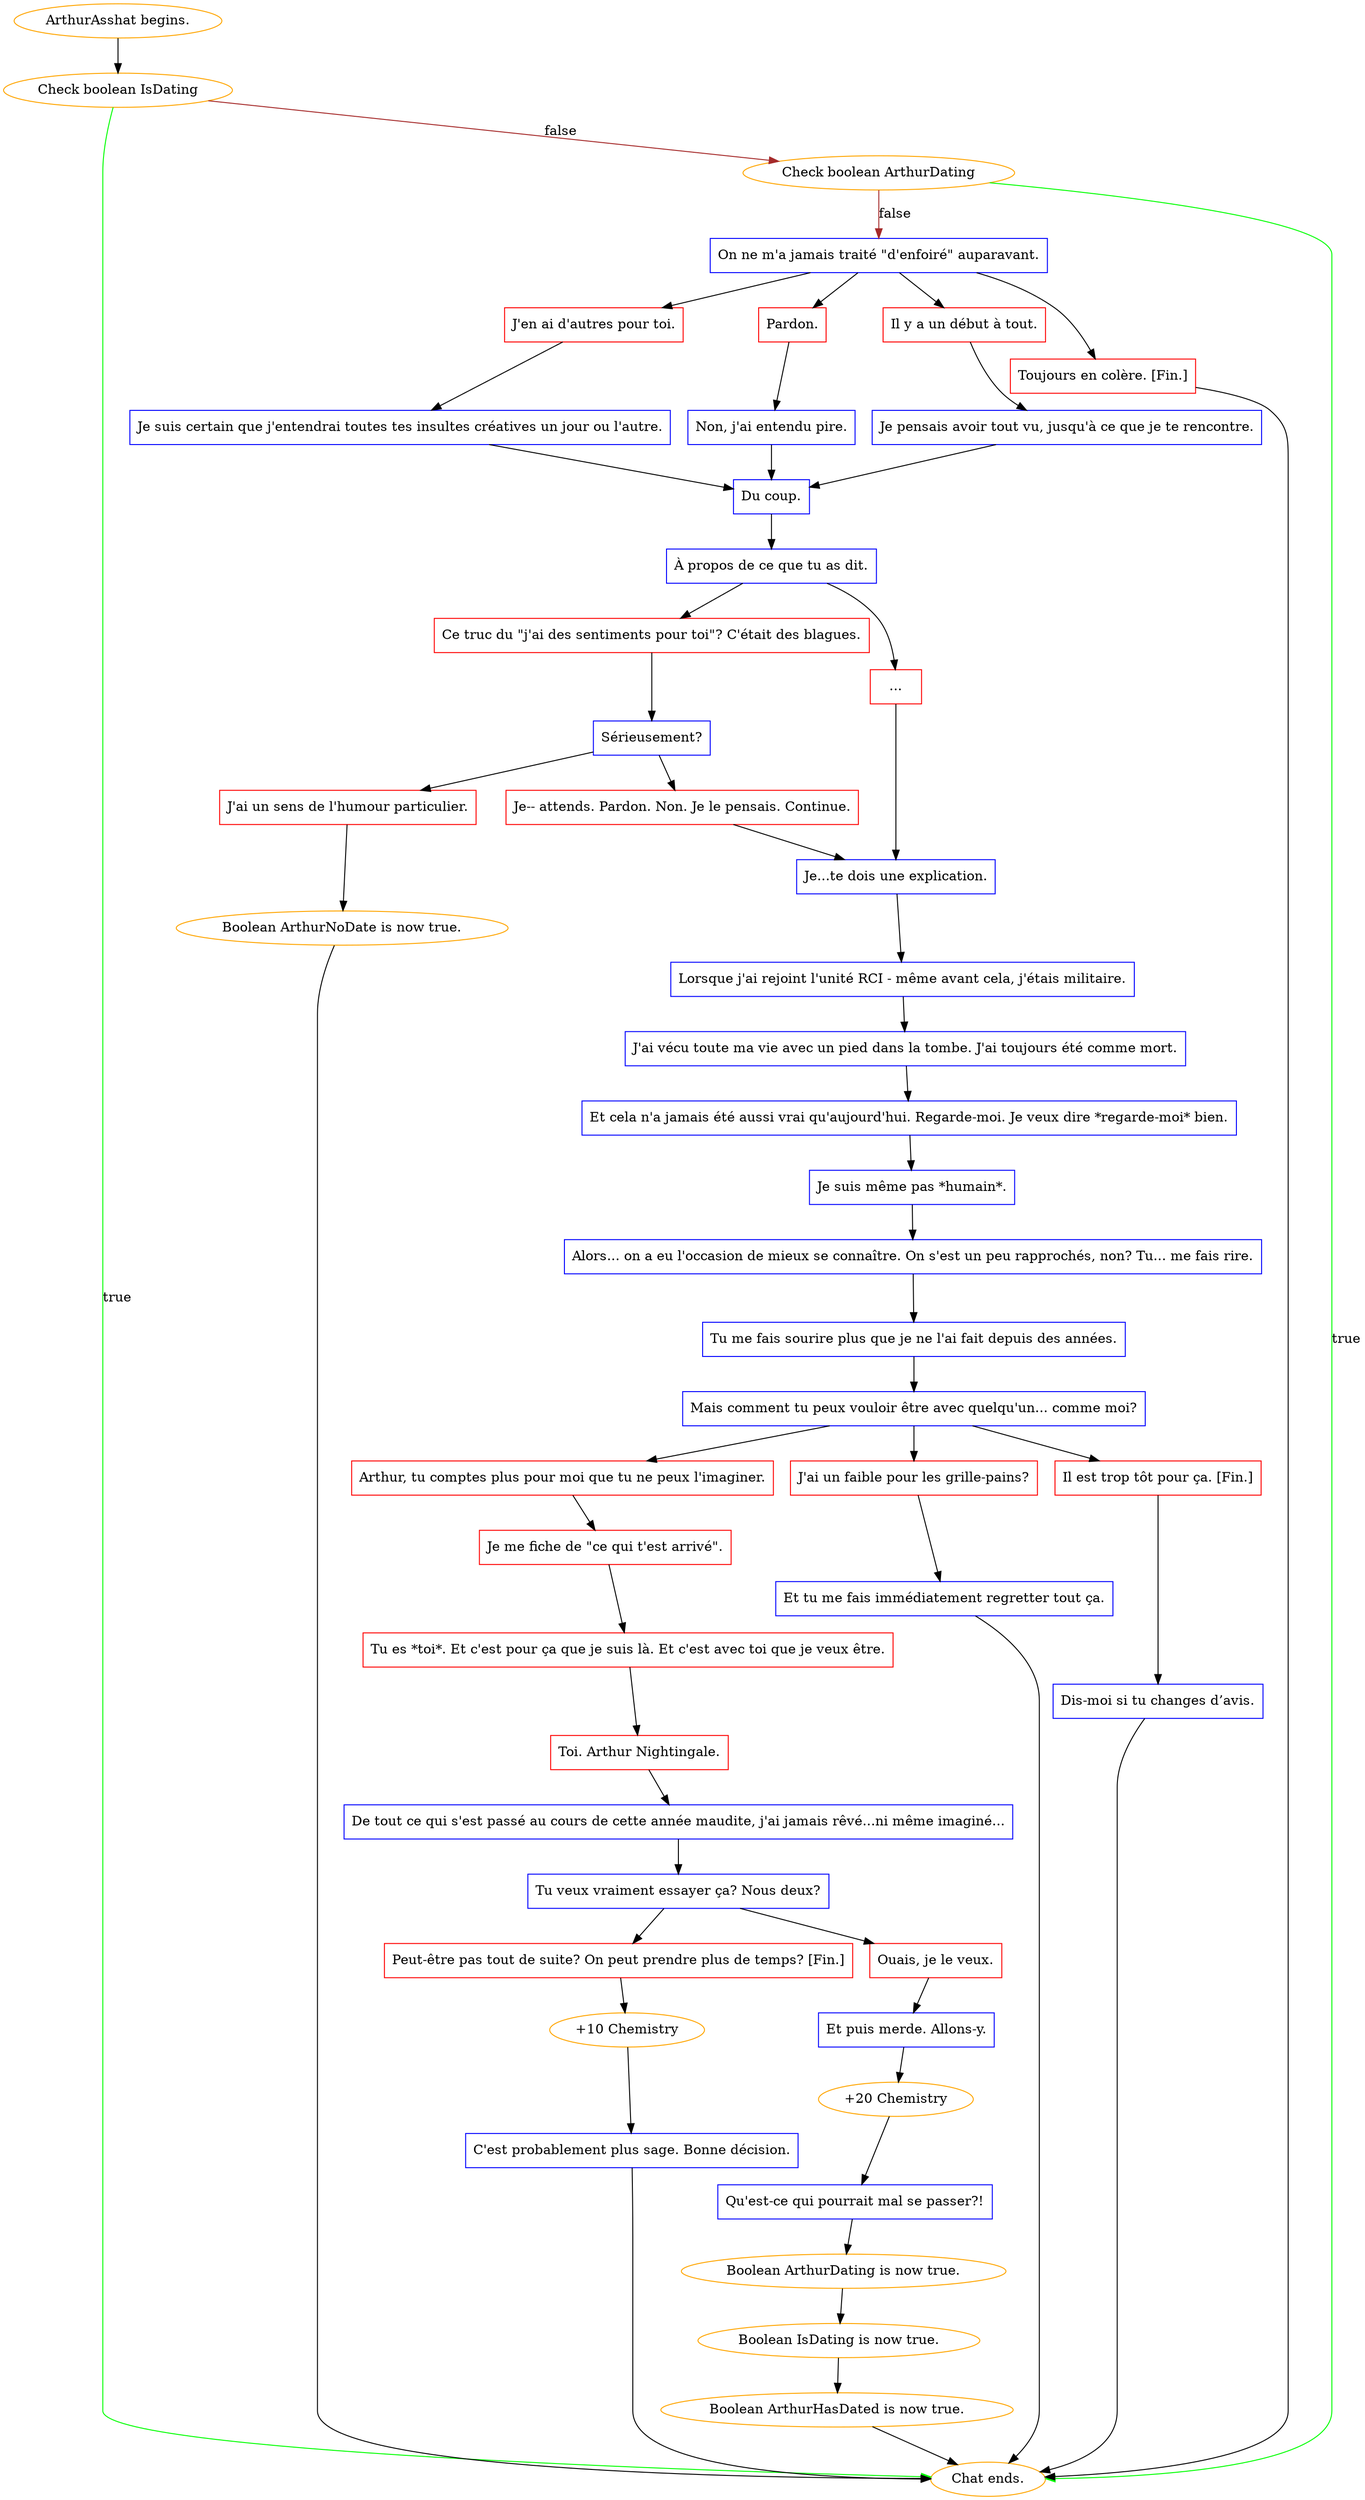 digraph {
	"ArthurAsshat begins." [color=orange];
		"ArthurAsshat begins." -> j3976318622;
	j3976318622 [label="Check boolean IsDating",color=orange];
		j3976318622 -> "Chat ends." [label=true,color=green];
		j3976318622 -> j2438523578 [label=false,color=brown];
	"Chat ends." [color=orange];
	j2438523578 [label="Check boolean ArthurDating",color=orange];
		j2438523578 -> "Chat ends." [label=true,color=green];
		j2438523578 -> j3845897099 [label=false,color=brown];
	j3845897099 [label="On ne m'a jamais traité \"d'enfoiré\" auparavant.",shape=box,color=blue];
		j3845897099 -> j2478869035;
		j3845897099 -> j3137396932;
		j3845897099 -> j3784764896;
		j3845897099 -> j3200130725;
	j2478869035 [label="J'en ai d'autres pour toi.",shape=box,color=red];
		j2478869035 -> j3853575329;
	j3137396932 [label="Il y a un début à tout.",shape=box,color=red];
		j3137396932 -> j3930401170;
	j3784764896 [label="Pardon.",shape=box,color=red];
		j3784764896 -> j3660087959;
	j3200130725 [label="Toujours en colère. [Fin.]",shape=box,color=red];
		j3200130725 -> "Chat ends.";
	j3853575329 [label="Je suis certain que j'entendrai toutes tes insultes créatives un jour ou l'autre.",shape=box,color=blue];
		j3853575329 -> j2352719850;
	j3930401170 [label="Je pensais avoir tout vu, jusqu'à ce que je te rencontre.",shape=box,color=blue];
		j3930401170 -> j2352719850;
	j3660087959 [label="Non, j'ai entendu pire.",shape=box,color=blue];
		j3660087959 -> j2352719850;
	j2352719850 [label="Du coup.",shape=box,color=blue];
		j2352719850 -> j750892731;
	j750892731 [label="À propos de ce que tu as dit.",shape=box,color=blue];
		j750892731 -> j3288769565;
		j750892731 -> j3762845525;
	j3288769565 [label="Ce truc du \"j'ai des sentiments pour toi\"? C'était des blagues.",shape=box,color=red];
		j3288769565 -> j3139637319;
	j3762845525 [label="...",shape=box,color=red];
		j3762845525 -> j818311539;
	j3139637319 [label="Sérieusement?",shape=box,color=blue];
		j3139637319 -> j3737522620;
		j3139637319 -> j2543313302;
	j818311539 [label="Je...te dois une explication.",shape=box,color=blue];
		j818311539 -> j549621296;
	j3737522620 [label="Je-- attends. Pardon. Non. Je le pensais. Continue.",shape=box,color=red];
		j3737522620 -> j818311539;
	j2543313302 [label="J'ai un sens de l'humour particulier.",shape=box,color=red];
		j2543313302 -> j2533691464;
	j549621296 [label="Lorsque j'ai rejoint l'unité RCI - même avant cela, j'étais militaire.",shape=box,color=blue];
		j549621296 -> j1996999980;
	j2533691464 [label="Boolean ArthurNoDate is now true.",color=orange];
		j2533691464 -> "Chat ends.";
	j1996999980 [label="J'ai vécu toute ma vie avec un pied dans la tombe. J'ai toujours été comme mort.",shape=box,color=blue];
		j1996999980 -> j511359453;
	j511359453 [label="Et cela n'a jamais été aussi vrai qu'aujourd'hui. Regarde-moi. Je veux dire *regarde-moi* bien.",shape=box,color=blue];
		j511359453 -> j459664863;
	j459664863 [label="Je suis même pas *humain*.",shape=box,color=blue];
		j459664863 -> j1475558253;
	j1475558253 [label="Alors... on a eu l'occasion de mieux se connaître. On s'est un peu rapprochés, non? Tu... me fais rire.",shape=box,color=blue];
		j1475558253 -> j221114251;
	j221114251 [label="Tu me fais sourire plus que je ne l'ai fait depuis des années.",shape=box,color=blue];
		j221114251 -> j1725157920;
	j1725157920 [label="Mais comment tu peux vouloir être avec quelqu'un... comme moi?",shape=box,color=blue];
		j1725157920 -> j291954548;
		j1725157920 -> j3345614975;
		j1725157920 -> j828385925;
	j291954548 [label="Arthur, tu comptes plus pour moi que tu ne peux l'imaginer.",shape=box,color=red];
		j291954548 -> j3685339188;
	j3345614975 [label="J'ai un faible pour les grille-pains?",shape=box,color=red];
		j3345614975 -> j4013273969;
	j828385925 [label="Il est trop tôt pour ça. [Fin.]",shape=box,color=red];
		j828385925 -> j2988738232;
	j3685339188 [label="Je me fiche de \"ce qui t'est arrivé\".",shape=box,color=red];
		j3685339188 -> j1000045427;
	j4013273969 [label="Et tu me fais immédiatement regretter tout ça.",shape=box,color=blue];
		j4013273969 -> "Chat ends.";
	j2988738232 [label="Dis-moi si tu changes d’avis.",shape=box,color=blue];
		j2988738232 -> "Chat ends.";
	j1000045427 [label="Tu es *toi*. Et c'est pour ça que je suis là. Et c'est avec toi que je veux être.",shape=box,color=red];
		j1000045427 -> j930854721;
	j930854721 [label="Toi. Arthur Nightingale.",shape=box,color=red];
		j930854721 -> j3767859105;
	j3767859105 [label="De tout ce qui s'est passé au cours de cette année maudite, j'ai jamais rêvé...ni même imaginé...",shape=box,color=blue];
		j3767859105 -> j1421315319;
	j1421315319 [label="Tu veux vraiment essayer ça? Nous deux?",shape=box,color=blue];
		j1421315319 -> j3829501761;
		j1421315319 -> j254631025;
	j3829501761 [label="Ouais, je le veux.",shape=box,color=red];
		j3829501761 -> j2861731384;
	j254631025 [label="Peut-être pas tout de suite? On peut prendre plus de temps? [Fin.]",shape=box,color=red];
		j254631025 -> j109205202;
	j2861731384 [label="Et puis merde. Allons-y.",shape=box,color=blue];
		j2861731384 -> j596226267;
	j109205202 [label="+10 Chemistry",color=orange];
		j109205202 -> j405457598;
	j596226267 [label="+20 Chemistry",color=orange];
		j596226267 -> j49127160;
	j405457598 [label="C'est probablement plus sage. Bonne décision.",shape=box,color=blue];
		j405457598 -> "Chat ends.";
	j49127160 [label="Qu'est-ce qui pourrait mal se passer?!",shape=box,color=blue];
		j49127160 -> j3371696257;
	j3371696257 [label="Boolean ArthurDating is now true.",color=orange];
		j3371696257 -> j3139269659;
	j3139269659 [label="Boolean IsDating is now true.",color=orange];
		j3139269659 -> j3103123730;
	j3103123730 [label="Boolean ArthurHasDated is now true.",color=orange];
		j3103123730 -> "Chat ends.";
}